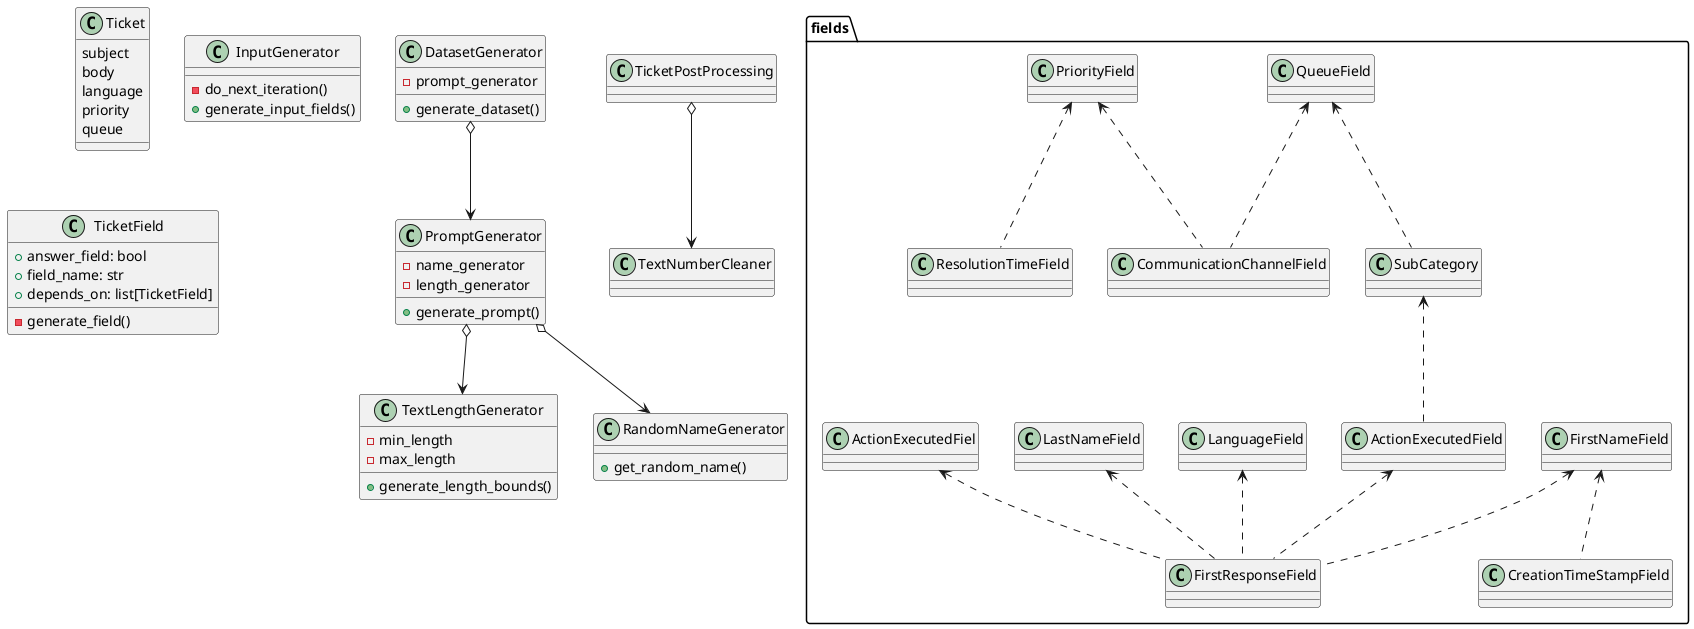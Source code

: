 @startuml
class Ticket{
    subject
    body
    language
    priority
    queue
}

class DatasetGenerator{
    - prompt_generator
    + generate_dataset()
}

class InputGenerator{
    - do_next_iteration()
    + generate_input_fields()
}
package fields{
class LanguageField{
}
class PriorityField{
}
class QueueField{
}
class SubCategory{
}

class FirstResponseField{
}

class ResolutionTimeField{
}

class CommunicationChannelField{
}

class CreationTimeStampField{
}

class ActionExecutedField{
}

class FirstNameField{
}

class LastNameField{
}
ActionExecutedField .up.> SubCategory
SubCategory .up.> QueueField

ResolutionTimeField .up.> PriorityField

FirstResponseField .up.> ActionExecutedField
FirstResponseField .up.> ActionExecutedFiel
FirstResponseField .up.> FirstNameField
FirstResponseField .up.> LastNameField
FirstResponseField .up.> LanguageField

CreationTimeStampField .up.> FirstNameField

CommunicationChannelField .up.> PriorityField
CommunicationChannelField .up.> QueueField

}
class TicketField{
    + answer_field: bool
    + field_name: str
    + depends_on: list[TicketField]
    - generate_field()
}


class TextLengthGenerator{
    - min_length
    - max_length
    + generate_length_bounds()
}

class RandomNameGenerator{
    + get_random_name()
}

class PromptGenerator{
    - name_generator
    - length_generator
    + generate_prompt()
}
class TicketPostProcessing{
}
class TextNumberCleaner{
}


TicketPostProcessing o--> TextNumberCleaner
DatasetGenerator o--> PromptGenerator
PromptGenerator o--> RandomNameGenerator
PromptGenerator o--> TextLengthGenerator
@enduml